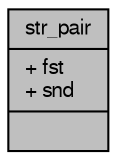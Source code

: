 digraph "str_pair"
{
  edge [fontname="FreeSans",fontsize="10",labelfontname="FreeSans",labelfontsize="10"];
  node [fontname="FreeSans",fontsize="10",shape=record];
  Node1 [label="{str_pair\n|+ fst\l+ snd\l|}",height=0.2,width=0.4,color="black", fillcolor="grey75", style="filled", fontcolor="black"];
}

